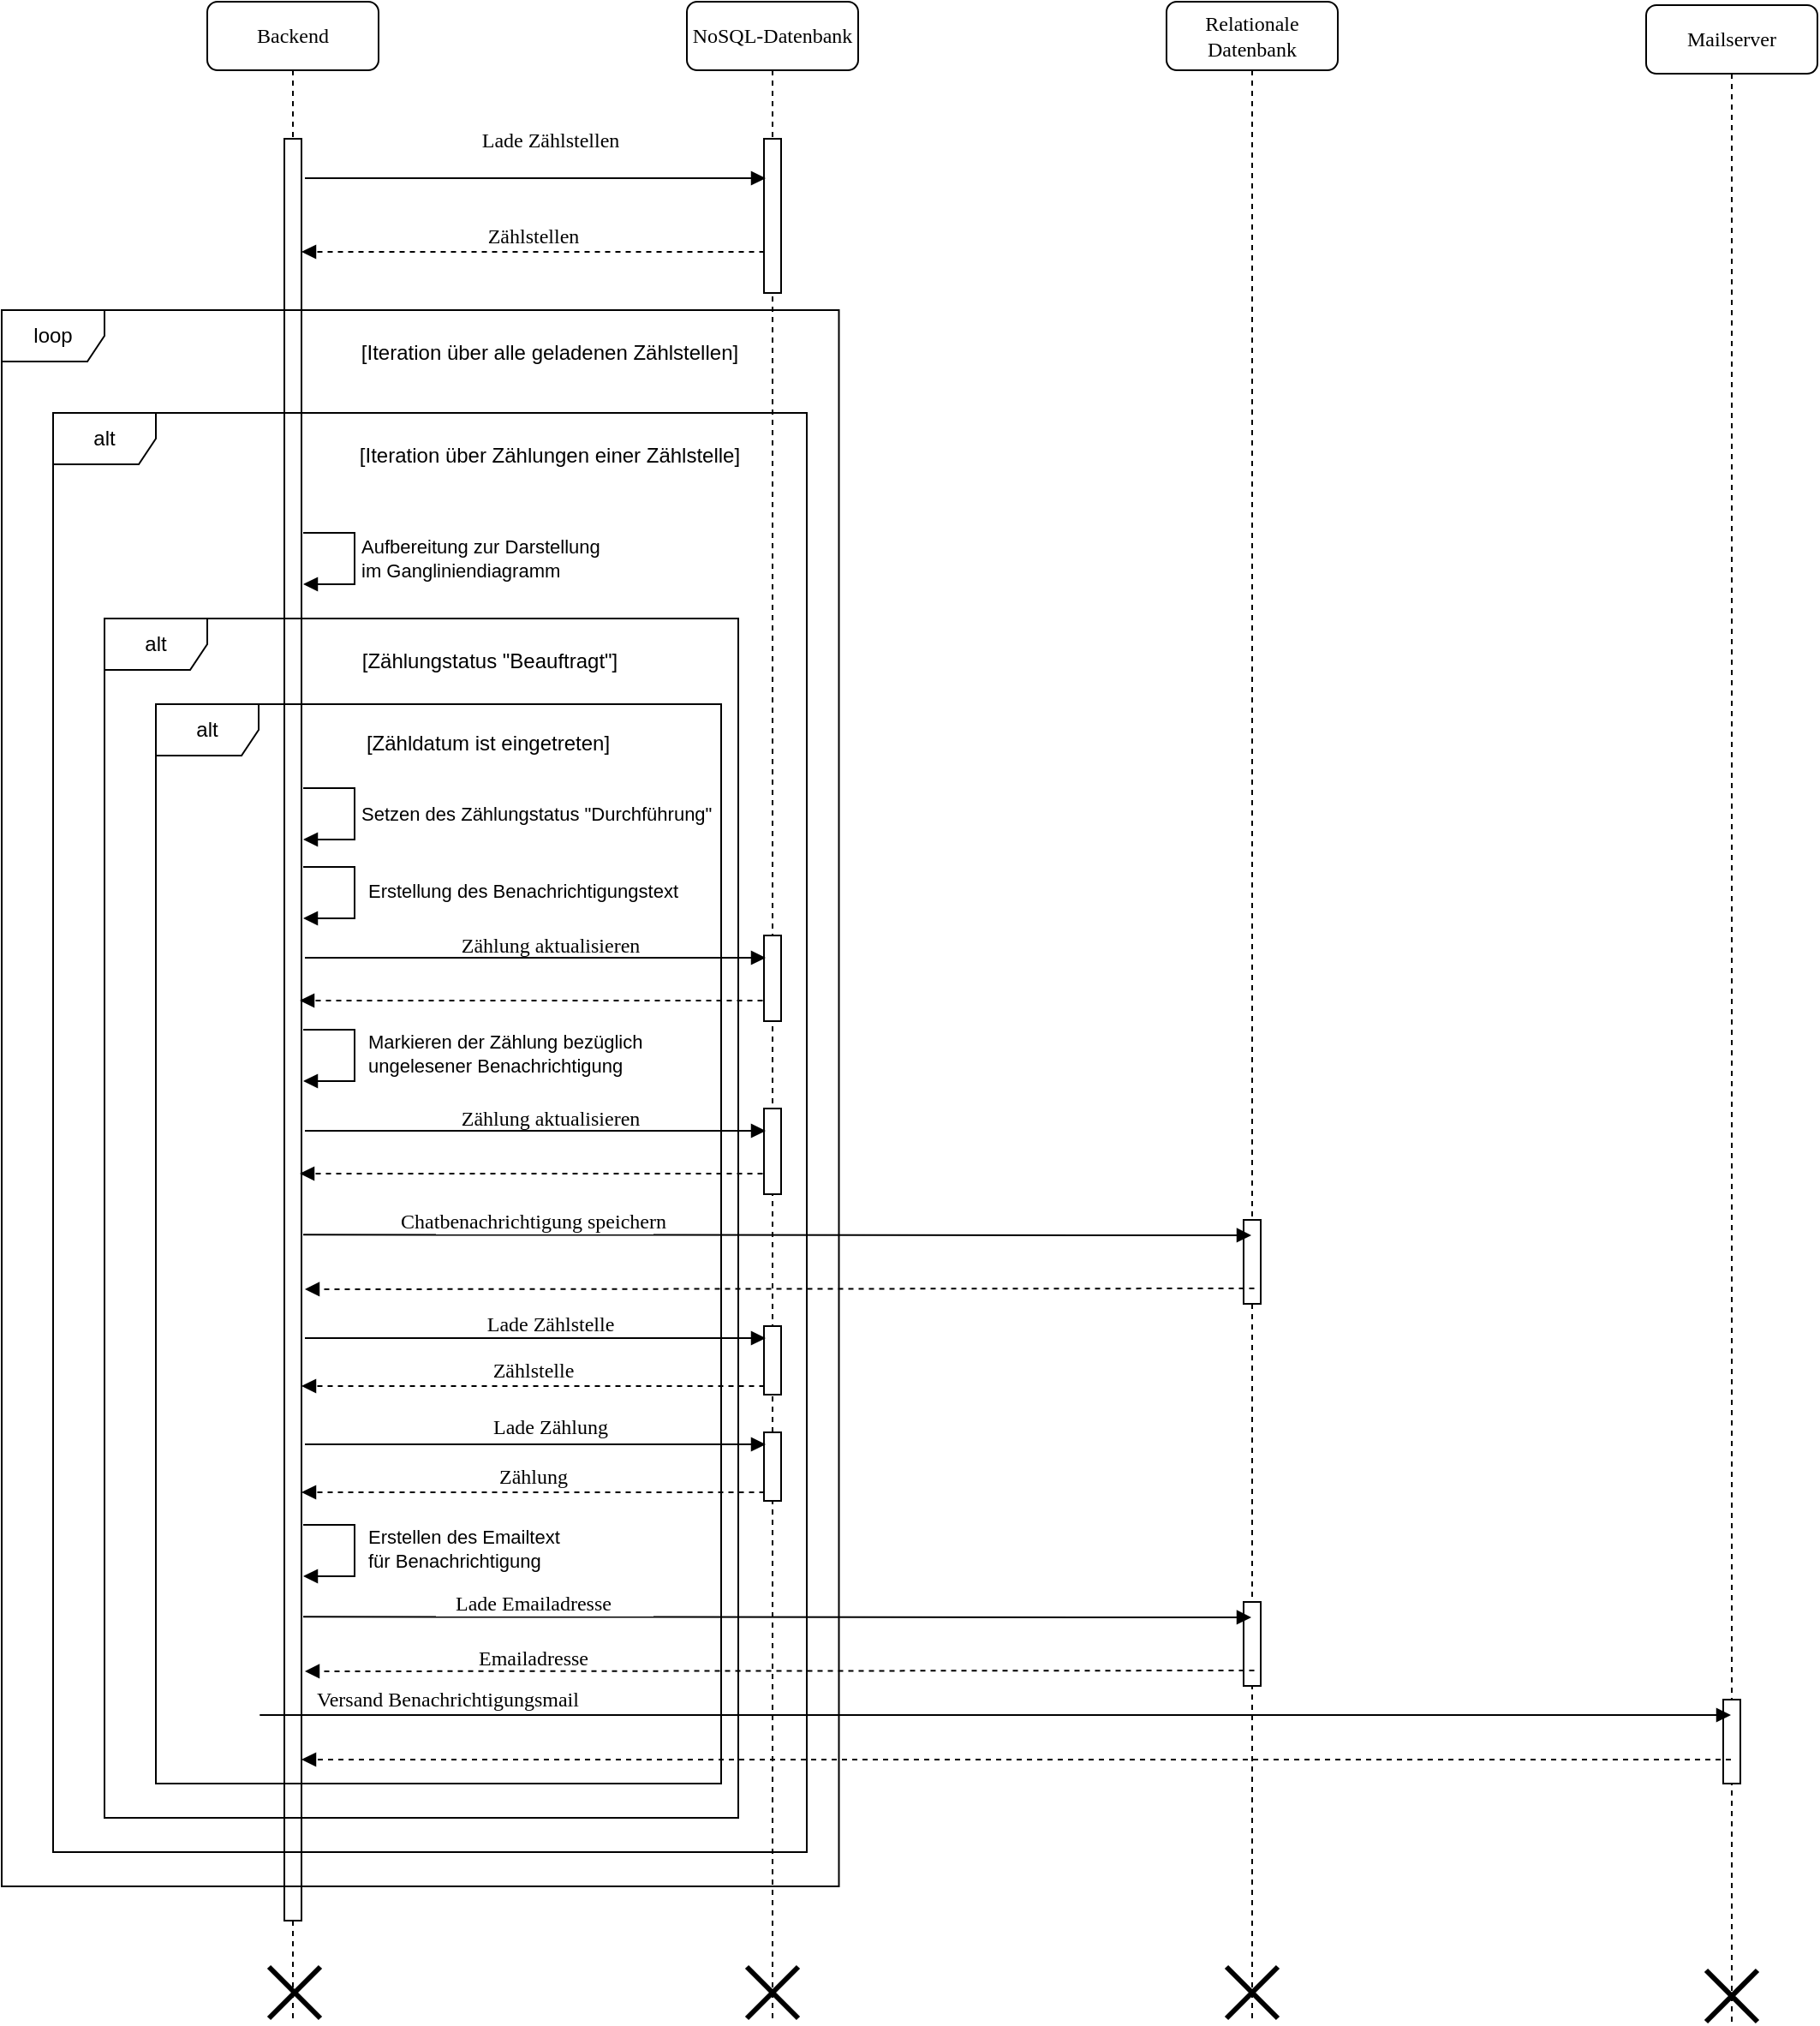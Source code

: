 <mxfile version="27.0.5">
  <diagram name="Seite-1" id="bGcENvx-rqWKhTurmv1m">
    <mxGraphModel dx="1426" dy="889" grid="1" gridSize="10" guides="1" tooltips="1" connect="1" arrows="1" fold="1" page="1" pageScale="1" pageWidth="827" pageHeight="1169" math="0" shadow="0">
      <root>
        <mxCell id="0" />
        <mxCell id="1" parent="0" />
        <mxCell id="ue7t5pKXN6XHKBtUqyQd-4" value="Backend" style="shape=umlLifeline;perimeter=lifelinePerimeter;whiteSpace=wrap;html=1;container=1;collapsible=0;recursiveResize=0;outlineConnect=0;rounded=1;shadow=0;comic=0;labelBackgroundColor=none;strokeWidth=1;fontFamily=Verdana;fontSize=12;align=center;" parent="1" vertex="1">
          <mxGeometry x="670" y="80" width="100" height="1180" as="geometry" />
        </mxCell>
        <mxCell id="ue7t5pKXN6XHKBtUqyQd-5" value="" style="html=1;points=[];perimeter=orthogonalPerimeter;rounded=0;shadow=0;comic=0;labelBackgroundColor=none;strokeWidth=1;fontFamily=Verdana;fontSize=12;align=center;" parent="ue7t5pKXN6XHKBtUqyQd-4" vertex="1">
          <mxGeometry x="45" y="80" width="10" height="1040" as="geometry" />
        </mxCell>
        <mxCell id="ue7t5pKXN6XHKBtUqyQd-149" value="" style="shape=umlDestroy;whiteSpace=wrap;html=1;strokeWidth=3;targetShapes=umlLifeline;" parent="ue7t5pKXN6XHKBtUqyQd-4" vertex="1">
          <mxGeometry x="36" y="1147" width="30" height="30" as="geometry" />
        </mxCell>
        <mxCell id="ue7t5pKXN6XHKBtUqyQd-7" value="NoSQL-Datenbank" style="shape=umlLifeline;perimeter=lifelinePerimeter;whiteSpace=wrap;html=1;container=1;collapsible=0;recursiveResize=0;outlineConnect=0;rounded=1;shadow=0;comic=0;labelBackgroundColor=none;strokeWidth=1;fontFamily=Verdana;fontSize=12;align=center;" parent="1" vertex="1">
          <mxGeometry x="950" y="80" width="100" height="1180" as="geometry" />
        </mxCell>
        <mxCell id="ue7t5pKXN6XHKBtUqyQd-150" value="" style="shape=umlDestroy;whiteSpace=wrap;html=1;strokeWidth=3;targetShapes=umlLifeline;" parent="ue7t5pKXN6XHKBtUqyQd-7" vertex="1">
          <mxGeometry x="35" y="1147" width="30" height="30" as="geometry" />
        </mxCell>
        <mxCell id="OTIhska1MJh9wsHejd_R-1" value="" style="html=1;points=[];perimeter=orthogonalPerimeter;rounded=0;shadow=0;comic=0;labelBackgroundColor=none;strokeWidth=1;fontFamily=Verdana;fontSize=12;align=center;" parent="ue7t5pKXN6XHKBtUqyQd-7" vertex="1">
          <mxGeometry x="45" y="80" width="10" height="90" as="geometry" />
        </mxCell>
        <mxCell id="OTIhska1MJh9wsHejd_R-4" value="loop" style="shape=umlFrame;whiteSpace=wrap;html=1;pointerEvents=0;" parent="ue7t5pKXN6XHKBtUqyQd-7" vertex="1">
          <mxGeometry x="-400" y="180" width="488.75" height="920" as="geometry" />
        </mxCell>
        <mxCell id="OTIhska1MJh9wsHejd_R-5" value="alt" style="shape=umlFrame;whiteSpace=wrap;html=1;pointerEvents=0;" parent="ue7t5pKXN6XHKBtUqyQd-7" vertex="1">
          <mxGeometry x="-370" y="240" width="440" height="840" as="geometry" />
        </mxCell>
        <mxCell id="ue7t5pKXN6XHKBtUqyQd-141" value="Aufbereitung zur Darstellung&lt;div&gt;im Gangliniendiagramm&lt;/div&gt;" style="html=1;align=left;spacingLeft=2;endArrow=block;rounded=0;edgeStyle=orthogonalEdgeStyle;curved=0;rounded=0;" parent="ue7t5pKXN6XHKBtUqyQd-7" edge="1">
          <mxGeometry relative="1" as="geometry">
            <mxPoint x="-224" y="310" as="sourcePoint" />
            <Array as="points">
              <mxPoint x="-194" y="310" />
              <mxPoint x="-194" y="340" />
            </Array>
            <mxPoint x="-224" y="340" as="targetPoint" />
            <mxPoint as="offset" />
          </mxGeometry>
        </mxCell>
        <mxCell id="4cLMA0_kM-lcoHu_N5Rg-17" value="[Iteration über alle geladenen Zählstellen]" style="text;html=1;strokeColor=none;fillColor=none;align=center;verticalAlign=middle;whiteSpace=wrap;rounded=0;" parent="ue7t5pKXN6XHKBtUqyQd-7" vertex="1">
          <mxGeometry x="-200" y="190" width="240" height="30" as="geometry" />
        </mxCell>
        <mxCell id="ue7t5pKXN6XHKBtUqyQd-134" value="[Iteration über Zählungen einer Zählstelle]" style="text;html=1;strokeColor=none;fillColor=none;align=center;verticalAlign=middle;whiteSpace=wrap;rounded=0;" parent="ue7t5pKXN6XHKBtUqyQd-7" vertex="1">
          <mxGeometry x="-195" y="250" width="230" height="30" as="geometry" />
        </mxCell>
        <mxCell id="AzUamaKKGKAtAthFQINZ-4" value="" style="html=1;points=[];perimeter=orthogonalPerimeter;rounded=0;shadow=0;comic=0;labelBackgroundColor=none;strokeWidth=1;fontFamily=Verdana;fontSize=12;align=center;" parent="ue7t5pKXN6XHKBtUqyQd-7" vertex="1">
          <mxGeometry x="45" y="545" width="10" height="50" as="geometry" />
        </mxCell>
        <mxCell id="TXkHGRoiUV_yluwGaubA-20" value="" style="html=1;points=[];perimeter=orthogonalPerimeter;rounded=0;shadow=0;comic=0;labelBackgroundColor=none;strokeWidth=1;fontFamily=Verdana;fontSize=12;align=center;" vertex="1" parent="ue7t5pKXN6XHKBtUqyQd-7">
          <mxGeometry x="45" y="773" width="10" height="40" as="geometry" />
        </mxCell>
        <mxCell id="OTIhska1MJh9wsHejd_R-2" value="Lade Zählstellen" style="html=1;verticalAlign=bottom;endArrow=block;entryX=0;entryY=0;labelBackgroundColor=none;fontFamily=Verdana;fontSize=12;edgeStyle=elbowEdgeStyle;elbow=vertical;" parent="1" edge="1">
          <mxGeometry x="0.063" y="13" relative="1" as="geometry">
            <mxPoint x="727" y="183.0" as="sourcePoint" />
            <mxPoint as="offset" />
            <mxPoint x="996" y="183.0" as="targetPoint" />
          </mxGeometry>
        </mxCell>
        <mxCell id="OTIhska1MJh9wsHejd_R-3" value="Zählstellen" style="html=1;verticalAlign=bottom;endArrow=block;labelBackgroundColor=none;fontFamily=Verdana;fontSize=12;edgeStyle=elbowEdgeStyle;elbow=vertical;exitX=0.925;exitY=0.55;exitDx=0;exitDy=0;exitPerimeter=0;dashed=1;" parent="1" edge="1">
          <mxGeometry x="-0.001" relative="1" as="geometry">
            <mxPoint x="995.25" y="225.97" as="sourcePoint" />
            <mxPoint as="offset" />
            <mxPoint x="725" y="225.97" as="targetPoint" />
          </mxGeometry>
        </mxCell>
        <mxCell id="OTIhska1MJh9wsHejd_R-41" value="alt" style="shape=umlFrame;whiteSpace=wrap;html=1;pointerEvents=0;" parent="1" vertex="1">
          <mxGeometry x="610" y="440" width="370" height="700" as="geometry" />
        </mxCell>
        <mxCell id="4cLMA0_kM-lcoHu_N5Rg-1" value="[Zählungstatus &quot;Beauftragt&quot;]" style="text;html=1;strokeColor=none;fillColor=none;align=center;verticalAlign=middle;whiteSpace=wrap;rounded=0;" parent="1" vertex="1">
          <mxGeometry x="730" y="450" width="210" height="30" as="geometry" />
        </mxCell>
        <mxCell id="AzUamaKKGKAtAthFQINZ-1" value="alt" style="shape=umlFrame;whiteSpace=wrap;html=1;pointerEvents=0;" parent="1" vertex="1">
          <mxGeometry x="640" y="490" width="330" height="630" as="geometry" />
        </mxCell>
        <mxCell id="AzUamaKKGKAtAthFQINZ-2" value="[Zähldatum ist eingetreten]" style="text;html=1;strokeColor=none;fillColor=none;align=center;verticalAlign=middle;whiteSpace=wrap;rounded=0;" parent="1" vertex="1">
          <mxGeometry x="729" y="498" width="210" height="30" as="geometry" />
        </mxCell>
        <mxCell id="AzUamaKKGKAtAthFQINZ-3" value="Setzen des Zählungstatus &quot;Durchführung&quot;" style="html=1;align=left;spacingLeft=2;endArrow=block;rounded=0;edgeStyle=orthogonalEdgeStyle;curved=0;rounded=0;" parent="1" edge="1">
          <mxGeometry relative="1" as="geometry">
            <mxPoint x="726" y="539" as="sourcePoint" />
            <Array as="points">
              <mxPoint x="756" y="539" />
              <mxPoint x="756" y="569" />
            </Array>
            <mxPoint x="726" y="569" as="targetPoint" />
            <mxPoint as="offset" />
          </mxGeometry>
        </mxCell>
        <mxCell id="AzUamaKKGKAtAthFQINZ-5" value="Zählung aktualisieren" style="html=1;verticalAlign=bottom;endArrow=block;entryX=0;entryY=0;labelBackgroundColor=none;fontFamily=Verdana;fontSize=12;edgeStyle=elbowEdgeStyle;elbow=horizontal;" parent="1" edge="1">
          <mxGeometry x="0.063" y="-2" relative="1" as="geometry">
            <mxPoint x="727" y="638" as="sourcePoint" />
            <mxPoint as="offset" />
            <mxPoint x="996" y="638" as="targetPoint" />
          </mxGeometry>
        </mxCell>
        <mxCell id="AzUamaKKGKAtAthFQINZ-7" value="" style="html=1;verticalAlign=bottom;endArrow=block;labelBackgroundColor=none;fontFamily=Verdana;fontSize=12;edgeStyle=elbowEdgeStyle;elbow=vertical;exitX=0.925;exitY=0.55;exitDx=0;exitDy=0;exitPerimeter=0;dashed=1;" parent="1" edge="1">
          <mxGeometry x="-0.001" relative="1" as="geometry">
            <mxPoint x="994.25" y="663" as="sourcePoint" />
            <mxPoint as="offset" />
            <mxPoint x="724" y="663" as="targetPoint" />
          </mxGeometry>
        </mxCell>
        <mxCell id="TXkHGRoiUV_yluwGaubA-1" value="Relationale&lt;div&gt;Datenbank&lt;/div&gt;" style="shape=umlLifeline;perimeter=lifelinePerimeter;whiteSpace=wrap;html=1;container=1;collapsible=0;recursiveResize=0;outlineConnect=0;rounded=1;shadow=0;comic=0;labelBackgroundColor=none;strokeWidth=1;fontFamily=Verdana;fontSize=12;align=center;" vertex="1" parent="1">
          <mxGeometry x="1230" y="80" width="100" height="1180" as="geometry" />
        </mxCell>
        <mxCell id="TXkHGRoiUV_yluwGaubA-2" value="" style="shape=umlDestroy;whiteSpace=wrap;html=1;strokeWidth=3;targetShapes=umlLifeline;" vertex="1" parent="TXkHGRoiUV_yluwGaubA-1">
          <mxGeometry x="35" y="1147" width="30" height="30" as="geometry" />
        </mxCell>
        <mxCell id="TXkHGRoiUV_yluwGaubA-3" value="" style="html=1;points=[];perimeter=orthogonalPerimeter;rounded=0;shadow=0;comic=0;labelBackgroundColor=none;strokeWidth=1;fontFamily=Verdana;fontSize=12;align=center;" vertex="1" parent="TXkHGRoiUV_yluwGaubA-1">
          <mxGeometry x="45" y="711" width="10" height="49" as="geometry" />
        </mxCell>
        <mxCell id="TXkHGRoiUV_yluwGaubA-4" value="Erstellung des Benachrichtigungstext" style="html=1;align=left;spacingLeft=2;endArrow=block;rounded=0;edgeStyle=orthogonalEdgeStyle;curved=0;rounded=0;" edge="1" parent="1">
          <mxGeometry x="-0.022" y="4" relative="1" as="geometry">
            <mxPoint x="726" y="585" as="sourcePoint" />
            <Array as="points">
              <mxPoint x="756" y="585" />
              <mxPoint x="756" y="615" />
            </Array>
            <mxPoint x="726" y="615" as="targetPoint" />
            <mxPoint as="offset" />
          </mxGeometry>
        </mxCell>
        <mxCell id="TXkHGRoiUV_yluwGaubA-5" value="Chatbenachrichtigung speichern" style="html=1;verticalAlign=bottom;endArrow=block;labelBackgroundColor=none;fontFamily=Verdana;fontSize=12;edgeStyle=elbowEdgeStyle;elbow=vertical;exitX=1.1;exitY=0.746;exitDx=0;exitDy=0;exitPerimeter=0;" edge="1" parent="1">
          <mxGeometry x="-0.516" y="-1" relative="1" as="geometry">
            <mxPoint x="726" y="799.66" as="sourcePoint" />
            <mxPoint as="offset" />
            <mxPoint x="1279.5" y="800" as="targetPoint" />
          </mxGeometry>
        </mxCell>
        <mxCell id="TXkHGRoiUV_yluwGaubA-8" value="" style="html=1;verticalAlign=bottom;endArrow=block;labelBackgroundColor=none;fontFamily=Verdana;fontSize=12;edgeStyle=elbowEdgeStyle;elbow=vertical;exitX=0.925;exitY=0.55;exitDx=0;exitDy=0;exitPerimeter=0;dashed=1;entryX=1.1;entryY=0.79;entryDx=0;entryDy=0;entryPerimeter=0;" edge="1" parent="1">
          <mxGeometry x="-0.001" relative="1" as="geometry">
            <mxPoint x="1281.25" y="831" as="sourcePoint" />
            <mxPoint as="offset" />
            <mxPoint x="727" y="831.9" as="targetPoint" />
          </mxGeometry>
        </mxCell>
        <mxCell id="TXkHGRoiUV_yluwGaubA-9" value="Markieren der Zählung bezüglich&amp;nbsp;&lt;div&gt;ungelesener Benachrichtigung&lt;/div&gt;" style="html=1;align=left;spacingLeft=2;endArrow=block;rounded=0;edgeStyle=orthogonalEdgeStyle;curved=0;rounded=0;" edge="1" parent="1">
          <mxGeometry x="-0.022" y="4" relative="1" as="geometry">
            <mxPoint x="726" y="680" as="sourcePoint" />
            <Array as="points">
              <mxPoint x="756" y="680" />
              <mxPoint x="756" y="710" />
            </Array>
            <mxPoint x="726" y="710" as="targetPoint" />
            <mxPoint as="offset" />
          </mxGeometry>
        </mxCell>
        <mxCell id="TXkHGRoiUV_yluwGaubA-10" value="Mailserver" style="shape=umlLifeline;perimeter=lifelinePerimeter;whiteSpace=wrap;html=1;container=1;collapsible=0;recursiveResize=0;outlineConnect=0;rounded=1;shadow=0;comic=0;labelBackgroundColor=none;strokeWidth=1;fontFamily=Verdana;fontSize=12;align=center;" vertex="1" parent="1">
          <mxGeometry x="1510" y="82" width="100" height="1178" as="geometry" />
        </mxCell>
        <mxCell id="TXkHGRoiUV_yluwGaubA-11" value="" style="shape=umlDestroy;whiteSpace=wrap;html=1;strokeWidth=3;targetShapes=umlLifeline;" vertex="1" parent="TXkHGRoiUV_yluwGaubA-10">
          <mxGeometry x="35" y="1147" width="30" height="30" as="geometry" />
        </mxCell>
        <mxCell id="TXkHGRoiUV_yluwGaubA-12" value="" style="html=1;points=[];perimeter=orthogonalPerimeter;rounded=0;shadow=0;comic=0;labelBackgroundColor=none;strokeWidth=1;fontFamily=Verdana;fontSize=12;align=center;" vertex="1" parent="TXkHGRoiUV_yluwGaubA-10">
          <mxGeometry x="45" y="989" width="10" height="49" as="geometry" />
        </mxCell>
        <mxCell id="TXkHGRoiUV_yluwGaubA-13" value="Erstellen des Emailtext&lt;div&gt;für Benachrichtigung&lt;/div&gt;" style="html=1;align=left;spacingLeft=2;endArrow=block;rounded=0;edgeStyle=orthogonalEdgeStyle;curved=0;rounded=0;" edge="1" parent="1">
          <mxGeometry x="-0.022" y="4" relative="1" as="geometry">
            <mxPoint x="726" y="969" as="sourcePoint" />
            <Array as="points">
              <mxPoint x="756" y="969" />
              <mxPoint x="756" y="999" />
            </Array>
            <mxPoint x="726" y="999" as="targetPoint" />
            <mxPoint as="offset" />
          </mxGeometry>
        </mxCell>
        <mxCell id="TXkHGRoiUV_yluwGaubA-15" value="" style="html=1;points=[];perimeter=orthogonalPerimeter;rounded=0;shadow=0;comic=0;labelBackgroundColor=none;strokeWidth=1;fontFamily=Verdana;fontSize=12;align=center;" vertex="1" parent="1">
          <mxGeometry x="995" y="726" width="10" height="50" as="geometry" />
        </mxCell>
        <mxCell id="TXkHGRoiUV_yluwGaubA-16" value="Zählung aktualisieren" style="html=1;verticalAlign=bottom;endArrow=block;entryX=0;entryY=0;labelBackgroundColor=none;fontFamily=Verdana;fontSize=12;edgeStyle=elbowEdgeStyle;elbow=vertical;" edge="1" parent="1">
          <mxGeometry x="0.063" y="-2" relative="1" as="geometry">
            <mxPoint x="727" y="739" as="sourcePoint" />
            <mxPoint as="offset" />
            <mxPoint x="996" y="739" as="targetPoint" />
          </mxGeometry>
        </mxCell>
        <mxCell id="TXkHGRoiUV_yluwGaubA-17" value="" style="html=1;verticalAlign=bottom;endArrow=block;labelBackgroundColor=none;fontFamily=Verdana;fontSize=12;edgeStyle=elbowEdgeStyle;elbow=vertical;exitX=0.925;exitY=0.55;exitDx=0;exitDy=0;exitPerimeter=0;dashed=1;" edge="1" parent="1">
          <mxGeometry x="-0.001" relative="1" as="geometry">
            <mxPoint x="994.25" y="764" as="sourcePoint" />
            <mxPoint as="offset" />
            <mxPoint x="724" y="764" as="targetPoint" />
          </mxGeometry>
        </mxCell>
        <mxCell id="TXkHGRoiUV_yluwGaubA-18" value="Lade Zählstelle" style="html=1;verticalAlign=bottom;endArrow=block;entryX=0;entryY=0;labelBackgroundColor=none;fontFamily=Verdana;fontSize=12;edgeStyle=elbowEdgeStyle;elbow=vertical;" edge="1" parent="1">
          <mxGeometry x="0.063" y="-1" relative="1" as="geometry">
            <mxPoint x="727" y="860" as="sourcePoint" />
            <mxPoint as="offset" />
            <mxPoint x="996" y="860" as="targetPoint" />
          </mxGeometry>
        </mxCell>
        <mxCell id="TXkHGRoiUV_yluwGaubA-19" value="Zählstelle" style="html=1;verticalAlign=bottom;endArrow=block;labelBackgroundColor=none;fontFamily=Verdana;fontSize=12;edgeStyle=elbowEdgeStyle;elbow=vertical;exitX=0.925;exitY=0.55;exitDx=0;exitDy=0;exitPerimeter=0;dashed=1;" edge="1" parent="1">
          <mxGeometry x="-0.001" relative="1" as="geometry">
            <mxPoint x="995.25" y="887.97" as="sourcePoint" />
            <mxPoint as="offset" />
            <mxPoint x="725" y="887.97" as="targetPoint" />
          </mxGeometry>
        </mxCell>
        <mxCell id="TXkHGRoiUV_yluwGaubA-21" value="" style="html=1;points=[];perimeter=orthogonalPerimeter;rounded=0;shadow=0;comic=0;labelBackgroundColor=none;strokeWidth=1;fontFamily=Verdana;fontSize=12;align=center;" vertex="1" parent="1">
          <mxGeometry x="995" y="915" width="10" height="40" as="geometry" />
        </mxCell>
        <mxCell id="TXkHGRoiUV_yluwGaubA-22" value="Lade Zählung" style="html=1;verticalAlign=bottom;endArrow=block;entryX=0;entryY=0;labelBackgroundColor=none;fontFamily=Verdana;fontSize=12;edgeStyle=elbowEdgeStyle;elbow=vertical;" edge="1" parent="1">
          <mxGeometry x="0.063" y="1" relative="1" as="geometry">
            <mxPoint x="727" y="922" as="sourcePoint" />
            <mxPoint as="offset" />
            <mxPoint x="996" y="922" as="targetPoint" />
          </mxGeometry>
        </mxCell>
        <mxCell id="TXkHGRoiUV_yluwGaubA-23" value="Zählung" style="html=1;verticalAlign=bottom;endArrow=block;labelBackgroundColor=none;fontFamily=Verdana;fontSize=12;edgeStyle=elbowEdgeStyle;elbow=vertical;exitX=0.925;exitY=0.55;exitDx=0;exitDy=0;exitPerimeter=0;dashed=1;" edge="1" parent="1">
          <mxGeometry x="-0.001" relative="1" as="geometry">
            <mxPoint x="995.25" y="949.97" as="sourcePoint" />
            <mxPoint as="offset" />
            <mxPoint x="725" y="949.97" as="targetPoint" />
          </mxGeometry>
        </mxCell>
        <mxCell id="TXkHGRoiUV_yluwGaubA-24" value="" style="html=1;points=[];perimeter=orthogonalPerimeter;rounded=0;shadow=0;comic=0;labelBackgroundColor=none;strokeWidth=1;fontFamily=Verdana;fontSize=12;align=center;" vertex="1" parent="1">
          <mxGeometry x="1275" y="1014" width="10" height="49" as="geometry" />
        </mxCell>
        <mxCell id="TXkHGRoiUV_yluwGaubA-25" value="Lade Emailadresse" style="html=1;verticalAlign=bottom;endArrow=block;labelBackgroundColor=none;fontFamily=Verdana;fontSize=12;edgeStyle=elbowEdgeStyle;elbow=vertical;exitX=1.1;exitY=0.746;exitDx=0;exitDy=0;exitPerimeter=0;" edge="1" parent="1">
          <mxGeometry x="-0.516" y="-1" relative="1" as="geometry">
            <mxPoint x="726" y="1022.66" as="sourcePoint" />
            <mxPoint as="offset" />
            <mxPoint x="1279.5" y="1023" as="targetPoint" />
          </mxGeometry>
        </mxCell>
        <mxCell id="TXkHGRoiUV_yluwGaubA-26" value="Emailadresse" style="html=1;verticalAlign=bottom;endArrow=block;labelBackgroundColor=none;fontFamily=Verdana;fontSize=12;edgeStyle=elbowEdgeStyle;elbow=vertical;exitX=0.925;exitY=0.55;exitDx=0;exitDy=0;exitPerimeter=0;dashed=1;entryX=1.1;entryY=0.79;entryDx=0;entryDy=0;entryPerimeter=0;" edge="1" parent="1">
          <mxGeometry x="0.518" y="1" relative="1" as="geometry">
            <mxPoint x="1281.25" y="1054" as="sourcePoint" />
            <mxPoint as="offset" />
            <mxPoint x="727" y="1054.9" as="targetPoint" />
          </mxGeometry>
        </mxCell>
        <mxCell id="TXkHGRoiUV_yluwGaubA-27" value="Versand Benachrichtigungsmail" style="html=1;verticalAlign=bottom;endArrow=block;labelBackgroundColor=none;fontFamily=Verdana;fontSize=12;edgeStyle=elbowEdgeStyle;elbow=vertical;exitX=1.1;exitY=0.746;exitDx=0;exitDy=0;exitPerimeter=0;" edge="1" parent="1" target="TXkHGRoiUV_yluwGaubA-10">
          <mxGeometry x="-0.678" relative="1" as="geometry">
            <mxPoint x="726" y="1080.0" as="sourcePoint" />
            <mxPoint as="offset" />
            <mxPoint x="1525.5" y="1080" as="targetPoint" />
            <Array as="points">
              <mxPoint x="696" y="1080" />
            </Array>
          </mxGeometry>
        </mxCell>
        <mxCell id="TXkHGRoiUV_yluwGaubA-29" value="" style="html=1;verticalAlign=bottom;endArrow=block;labelBackgroundColor=none;fontFamily=Verdana;fontSize=12;edgeStyle=elbowEdgeStyle;elbow=vertical;dashed=1;entryX=1.1;entryY=0.79;entryDx=0;entryDy=0;entryPerimeter=0;" edge="1" parent="1" source="TXkHGRoiUV_yluwGaubA-10">
          <mxGeometry x="0.518" y="1" relative="1" as="geometry">
            <mxPoint x="1279.25" y="1105" as="sourcePoint" />
            <mxPoint as="offset" />
            <mxPoint x="725" y="1105.9" as="targetPoint" />
          </mxGeometry>
        </mxCell>
      </root>
    </mxGraphModel>
  </diagram>
</mxfile>
